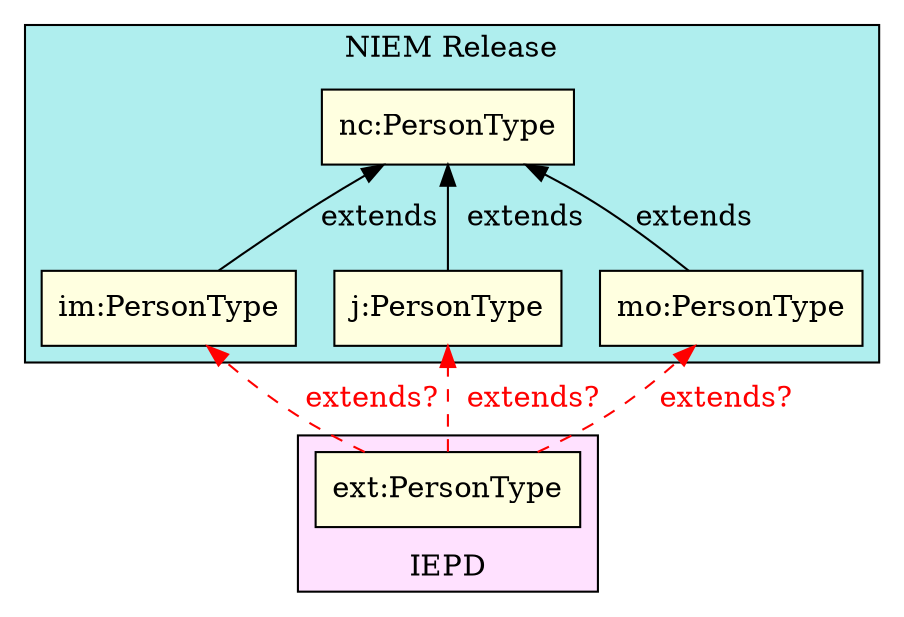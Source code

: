 digraph {

  rankdir = BT
  node [shape=rectangle style=filled fillcolor=lightyellow];
  labelloc=b;
  style="filled,solid";

  subgraph cluster_release {
    label = "NIEM Release";
    style=filled;
    fillcolor=paleturquoise;
    nc [label="nc:PersonType"];

    im [label="im:PersonType"];
    j [label="j:PersonType" ];
    mo [label="mo:PersonType"];

  }
  im -> nc [label="extends"];
  j -> nc [label="  extends"];
  mo -> nc [label="extends"];

  subgraph cluster_iepd {
    label = "IEPD";
    labelloc=t;
    style=filled;
    fillcolor=thistle1;
    rank = min;

    ext [label="ext:PersonType"];

  }
  ext -> im [label=" extends?" style=dashed fontcolor=red color=red];
  ext -> j [label="  extends?" style=dashed fontcolor=red color=red];
  ext -> mo [label=" extends?" style=dashed fontcolor=red color=red];

}
